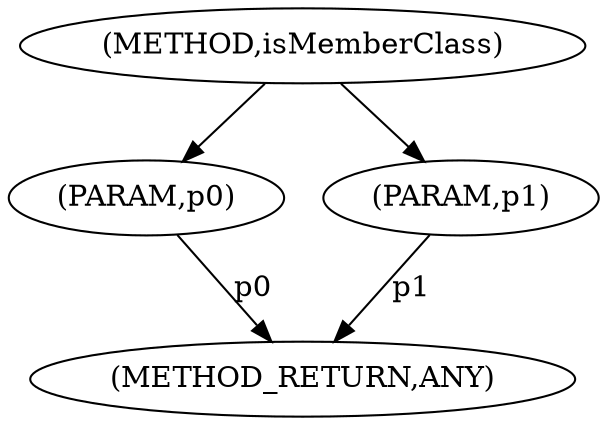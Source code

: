 digraph "isMemberClass" {  
"5850" [label = <(METHOD,isMemberClass)> ]
"5854" [label = <(METHOD_RETURN,ANY)> ]
"5851" [label = <(PARAM,p0)> ]
"5852" [label = <(PARAM,p1)> ]
  "5851" -> "5854"  [ label = "p0"] 
  "5852" -> "5854"  [ label = "p1"] 
  "5850" -> "5851" 
  "5850" -> "5852" 
}
